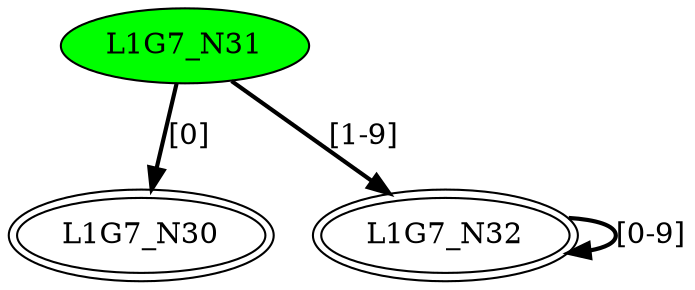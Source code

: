 digraph G7{
"L1G7_N30" [peripheries=2];
"L1G7_N31" [style=filled,fillcolor=green];
"L1G7_N32" [peripheries=2];
"L1G7_N31"->"L1G7_N30" [style = bold, label = "[0]"];
"L1G7_N31"->"L1G7_N32" [style = bold, label = "[1-9]"];
"L1G7_N32"->"L1G7_N32" [style = bold, label = "[0-9]"];
}

